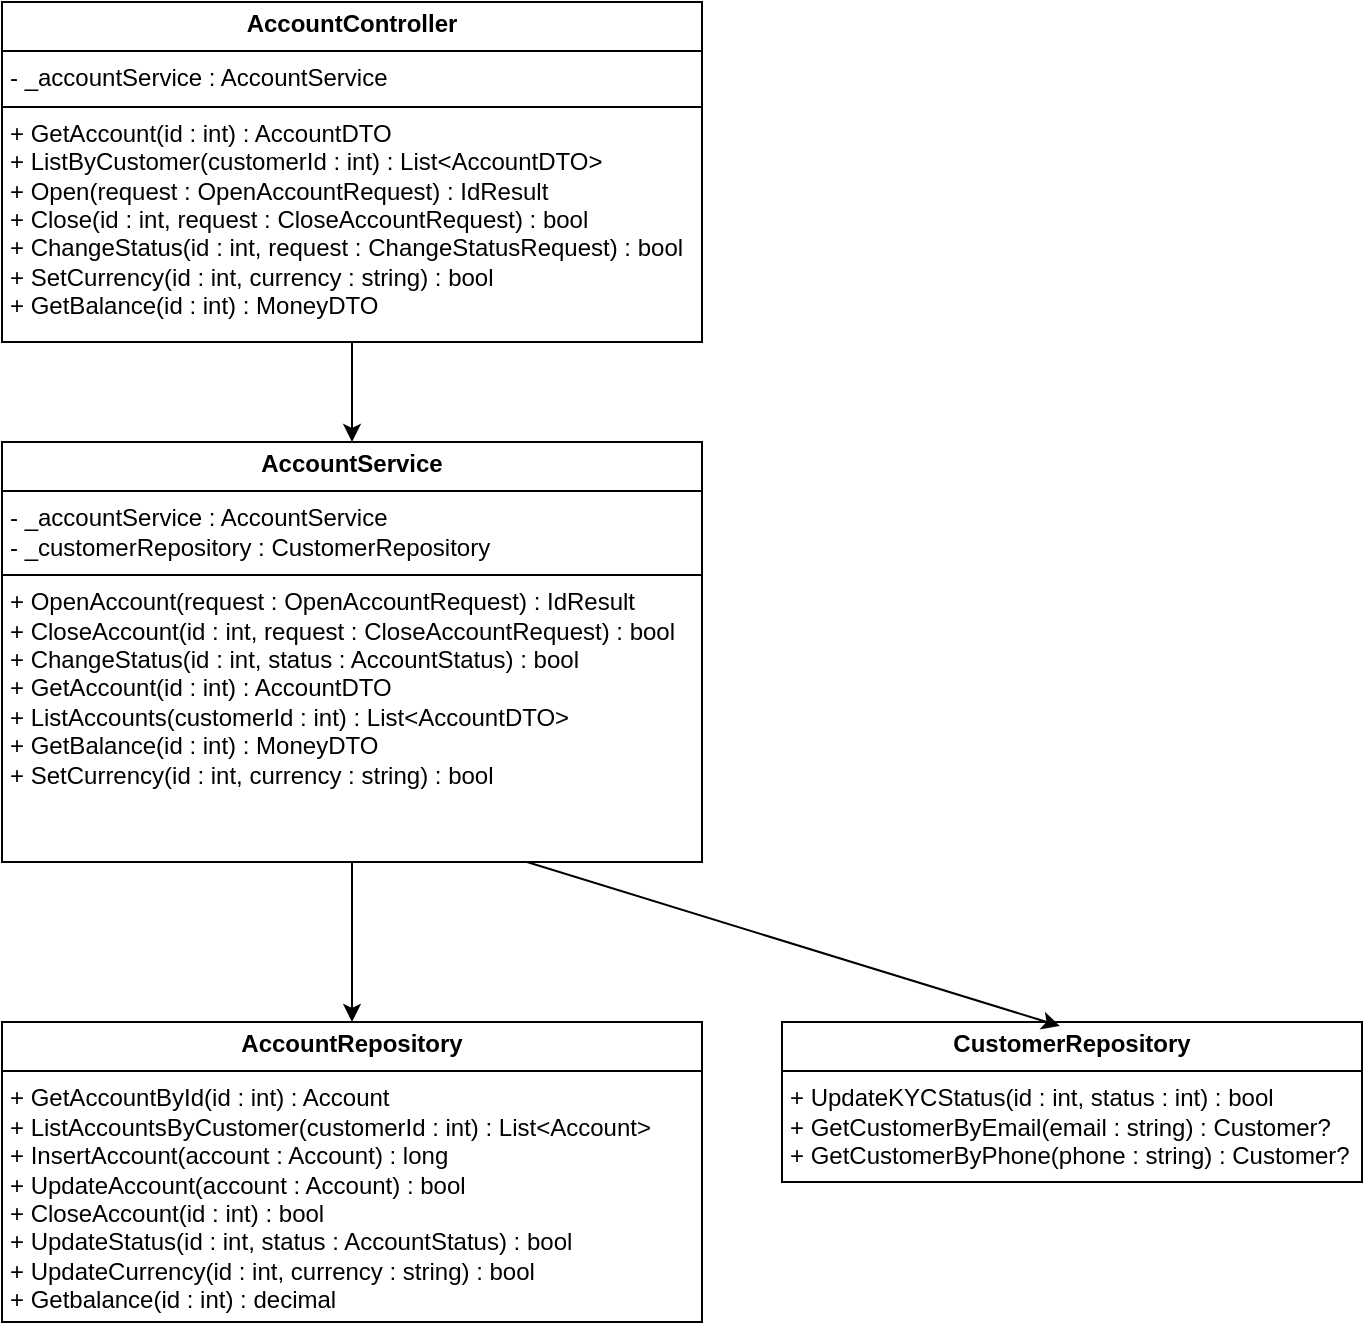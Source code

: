 <mxfile>
    <diagram id="VhNM4LwKv_FyBJp6iVov" name="第 1 页">
        <mxGraphModel dx="1146" dy="787" grid="1" gridSize="10" guides="1" tooltips="1" connect="1" arrows="1" fold="1" page="1" pageScale="1" pageWidth="827" pageHeight="1169" math="0" shadow="0">
            <root>
                <mxCell id="0"/>
                <mxCell id="1" parent="0"/>
                <mxCell id="8" style="edgeStyle=none;html=1;entryX=0.5;entryY=0;entryDx=0;entryDy=0;" parent="1" source="2" target="3" edge="1">
                    <mxGeometry relative="1" as="geometry"/>
                </mxCell>
                <mxCell id="2" value="&lt;p style=&quot;margin:0px;margin-top:4px;text-align:center;&quot;&gt;&lt;b&gt;AccountController&lt;/b&gt;&lt;/p&gt;&lt;hr size=&quot;1&quot; style=&quot;border-style:solid;&quot;&gt;&lt;p style=&quot;margin:0px;margin-left:4px;&quot;&gt;- _accountService : AccountService&lt;/p&gt;&lt;hr size=&quot;1&quot; style=&quot;border-style:solid;&quot;&gt;&lt;p style=&quot;margin:0px;margin-left:4px;&quot;&gt;+ GetAccount(id : int) : AccountDTO&lt;/p&gt;&lt;p style=&quot;margin:0px;margin-left:4px;&quot;&gt;+ ListByCustomer(customerId : int) : List&amp;lt;AccountDTO&amp;gt;&lt;/p&gt;&lt;p style=&quot;margin:0px;margin-left:4px;&quot;&gt;+ Open(request : OpenAccountRequest) : IdResult&lt;/p&gt;&lt;p style=&quot;margin:0px;margin-left:4px;&quot;&gt;+ Close(id : int, request : CloseAccountRequest) : bool&lt;/p&gt;&lt;p style=&quot;margin:0px;margin-left:4px;&quot;&gt;+ ChangeStatus(id : int, request : ChangeStatusRequest) : bool&lt;/p&gt;&lt;p style=&quot;margin:0px;margin-left:4px;&quot;&gt;+ SetCurrency(id : int, currency : string) : bool&lt;/p&gt;&lt;p style=&quot;margin:0px;margin-left:4px;&quot;&gt;+ GetBalance(id : int) : MoneyDTO&lt;/p&gt;" style="verticalAlign=top;align=left;overflow=fill;html=1;whiteSpace=wrap;" parent="1" vertex="1">
                    <mxGeometry x="190" y="100" width="350" height="170" as="geometry"/>
                </mxCell>
                <mxCell id="9" style="edgeStyle=none;html=1;entryX=0.5;entryY=0;entryDx=0;entryDy=0;" parent="1" source="3" target="4" edge="1">
                    <mxGeometry relative="1" as="geometry"/>
                </mxCell>
                <mxCell id="3" value="&lt;p style=&quot;margin:0px;margin-top:4px;text-align:center;&quot;&gt;&lt;b&gt;AccountService&lt;/b&gt;&lt;/p&gt;&lt;hr size=&quot;1&quot; style=&quot;border-style:solid;&quot;&gt;&lt;p style=&quot;margin:0px;margin-left:4px;&quot;&gt;- _accountService : AccountService&lt;/p&gt;&lt;p style=&quot;margin:0px;margin-left:4px;&quot;&gt;- _customerRepository : CustomerRepository&lt;/p&gt;&lt;hr size=&quot;1&quot; style=&quot;border-style:solid;&quot;&gt;&lt;p style=&quot;margin:0px;margin-left:4px;&quot;&gt;+ OpenAccount(request : OpenAccountRequest) : IdResult&lt;/p&gt;&lt;p style=&quot;margin:0px;margin-left:4px;&quot;&gt;+ CloseAccount(id : int, request : CloseAccountRequest) : bool&lt;/p&gt;&lt;p style=&quot;margin:0px;margin-left:4px;&quot;&gt;+ ChangeStatus(id : int, status : AccountStatus) : bool&lt;/p&gt;&lt;p style=&quot;margin:0px;margin-left:4px;&quot;&gt;+ GetAccount(id : int) : AccountDTO&lt;/p&gt;&lt;p style=&quot;margin:0px;margin-left:4px;&quot;&gt;+ ListAccounts(customerId : int) : List&amp;lt;AccountDTO&amp;gt;&lt;/p&gt;&lt;p style=&quot;margin:0px;margin-left:4px;&quot;&gt;+ GetBalance(id : int) : MoneyDTO&lt;/p&gt;&lt;p style=&quot;margin:0px;margin-left:4px;&quot;&gt;+ SetCurrency(id : int, currency : string) : bool&lt;/p&gt;" style="verticalAlign=top;align=left;overflow=fill;html=1;whiteSpace=wrap;" parent="1" vertex="1">
                    <mxGeometry x="190" y="320" width="350" height="210" as="geometry"/>
                </mxCell>
                <mxCell id="4" value="&lt;p style=&quot;margin:0px;margin-top:4px;text-align:center;&quot;&gt;&lt;b&gt;AccountRepository&lt;/b&gt;&lt;/p&gt;&lt;hr size=&quot;1&quot; style=&quot;border-style:solid;&quot;&gt;&lt;p style=&quot;margin:0px;margin-left:4px;&quot;&gt;+ GetAccountById(id : int) : Account&lt;/p&gt;&lt;p style=&quot;margin:0px;margin-left:4px;&quot;&gt;+ ListAccountsByCustomer(customerId : int) : List&amp;lt;Account&amp;gt;&lt;/p&gt;&lt;p style=&quot;margin:0px;margin-left:4px;&quot;&gt;+ InsertAccount(account : Account) : long&lt;/p&gt;&lt;p style=&quot;margin:0px;margin-left:4px;&quot;&gt;+ UpdateAccount(account : Account) : bool&lt;/p&gt;&lt;p style=&quot;margin:0px;margin-left:4px;&quot;&gt;+ CloseAccount(id : int) : bool&lt;/p&gt;&lt;p style=&quot;margin:0px;margin-left:4px;&quot;&gt;+ UpdateStatus(id : int, status : AccountStatus) : bool&lt;/p&gt;&lt;p style=&quot;margin:0px;margin-left:4px;&quot;&gt;+ UpdateCurrency(id : int, currency : string) : bool&lt;/p&gt;&lt;p style=&quot;margin:0px;margin-left:4px;&quot;&gt;+ Getbalance(id : int) : decimal&lt;/p&gt;" style="verticalAlign=top;align=left;overflow=fill;html=1;whiteSpace=wrap;" parent="1" vertex="1">
                    <mxGeometry x="190" y="610" width="350" height="150" as="geometry"/>
                </mxCell>
                <mxCell id="5" value="&lt;p style=&quot;margin:0px;margin-top:4px;text-align:center;&quot;&gt;&lt;b&gt;CustomerRepository&lt;/b&gt;&lt;/p&gt;&lt;hr size=&quot;1&quot; style=&quot;border-style:solid;&quot;&gt;&lt;p style=&quot;margin:0px;margin-left:4px;&quot;&gt;+ UpdateKYCStatus(id : int, status : int) : bool&lt;/p&gt;&lt;p style=&quot;margin:0px;margin-left:4px;&quot;&gt;+ GetCustomerByEmail(email : string) : Customer?&lt;/p&gt;&lt;p style=&quot;margin:0px;margin-left:4px;&quot;&gt;+ GetCustomerByPhone(phone : string) : Customer?&lt;/p&gt;" style="verticalAlign=top;align=left;overflow=fill;html=1;whiteSpace=wrap;" parent="1" vertex="1">
                    <mxGeometry x="580" y="610" width="290" height="80" as="geometry"/>
                </mxCell>
                <mxCell id="10" style="edgeStyle=none;html=1;exitX=0.75;exitY=1;exitDx=0;exitDy=0;entryX=0.479;entryY=0.025;entryDx=0;entryDy=0;entryPerimeter=0;" parent="1" source="3" target="5" edge="1">
                    <mxGeometry relative="1" as="geometry"/>
                </mxCell>
            </root>
        </mxGraphModel>
    </diagram>
</mxfile>